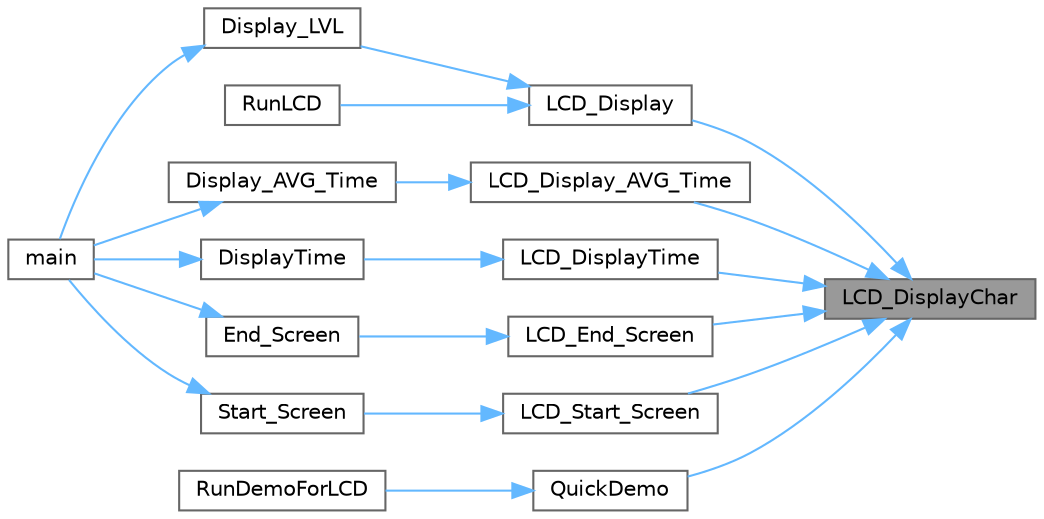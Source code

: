 digraph "LCD_DisplayChar"
{
 // LATEX_PDF_SIZE
  bgcolor="transparent";
  edge [fontname=Helvetica,fontsize=10,labelfontname=Helvetica,labelfontsize=10];
  node [fontname=Helvetica,fontsize=10,shape=box,height=0.2,width=0.4];
  rankdir="RL";
  Node1 [id="Node000001",label="LCD_DisplayChar",height=0.2,width=0.4,color="gray40", fillcolor="grey60", style="filled", fontcolor="black",tooltip=" "];
  Node1 -> Node2 [id="edge1_Node000001_Node000002",dir="back",color="steelblue1",style="solid",tooltip=" "];
  Node2 [id="Node000002",label="LCD_Display",height=0.2,width=0.4,color="grey40", fillcolor="white", style="filled",URL="$_l_c_d___driver_8c.html#a89b24659155f092f9a107f092e115156",tooltip="Displays different levels on the LCD screen based on the input level."];
  Node2 -> Node3 [id="edge2_Node000002_Node000003",dir="back",color="steelblue1",style="solid",tooltip=" "];
  Node3 [id="Node000003",label="Display_LVL",height=0.2,width=0.4,color="grey40", fillcolor="white", style="filled",URL="$_application_code_8c.html#a6c52a647416501b43feac0d988aacc42",tooltip=" "];
  Node3 -> Node4 [id="edge3_Node000003_Node000004",dir="back",color="steelblue1",style="solid",tooltip=" "];
  Node4 [id="Node000004",label="main",height=0.2,width=0.4,color="grey40", fillcolor="white", style="filled",URL="$main_8c.html#a840291bc02cba5474a4cb46a9b9566fe",tooltip="The application entry point."];
  Node2 -> Node5 [id="edge4_Node000002_Node000005",dir="back",color="steelblue1",style="solid",tooltip=" "];
  Node5 [id="Node000005",label="RunLCD",height=0.2,width=0.4,color="grey40", fillcolor="white", style="filled",URL="$_application_code_8c.html#a1af9b3ccc044ed55d6b90dd146241593",tooltip=" "];
  Node1 -> Node6 [id="edge5_Node000001_Node000006",dir="back",color="steelblue1",style="solid",tooltip=" "];
  Node6 [id="Node000006",label="LCD_Display_AVG_Time",height=0.2,width=0.4,color="grey40", fillcolor="white", style="filled",URL="$_l_c_d___driver_8c.html#aab84b0aeea46b42396048a36ba774597",tooltip=" "];
  Node6 -> Node7 [id="edge6_Node000006_Node000007",dir="back",color="steelblue1",style="solid",tooltip=" "];
  Node7 [id="Node000007",label="Display_AVG_Time",height=0.2,width=0.4,color="grey40", fillcolor="white", style="filled",URL="$_application_code_8c.html#a299e6a2575fd71ff8f84ffbdeae1bdb6",tooltip=" "];
  Node7 -> Node4 [id="edge7_Node000007_Node000004",dir="back",color="steelblue1",style="solid",tooltip=" "];
  Node1 -> Node8 [id="edge8_Node000001_Node000008",dir="back",color="steelblue1",style="solid",tooltip=" "];
  Node8 [id="Node000008",label="LCD_DisplayTime",height=0.2,width=0.4,color="grey40", fillcolor="white", style="filled",URL="$_l_c_d___driver_8c.html#a03300d76179594cce5c9b5ae2cc44122",tooltip="Displays the given time in milliseconds on the LCD screen."];
  Node8 -> Node9 [id="edge9_Node000008_Node000009",dir="back",color="steelblue1",style="solid",tooltip=" "];
  Node9 [id="Node000009",label="DisplayTime",height=0.2,width=0.4,color="grey40", fillcolor="white", style="filled",URL="$_application_code_8c.html#a9067b9c4a2dc2cc2d2b151aecfca07fe",tooltip=" "];
  Node9 -> Node4 [id="edge10_Node000009_Node000004",dir="back",color="steelblue1",style="solid",tooltip=" "];
  Node1 -> Node10 [id="edge11_Node000001_Node000010",dir="back",color="steelblue1",style="solid",tooltip=" "];
  Node10 [id="Node000010",label="LCD_End_Screen",height=0.2,width=0.4,color="grey40", fillcolor="white", style="filled",URL="$_l_c_d___driver_8c.html#ad8a53dea3842e2ae908dc37bd386e1c9",tooltip="Displays the end screen with final scores for different levels on the LCD."];
  Node10 -> Node11 [id="edge12_Node000010_Node000011",dir="back",color="steelblue1",style="solid",tooltip=" "];
  Node11 [id="Node000011",label="End_Screen",height=0.2,width=0.4,color="grey40", fillcolor="white", style="filled",URL="$_application_code_8c.html#ae48124a454717691cde65602fd8aa932",tooltip=" "];
  Node11 -> Node4 [id="edge13_Node000011_Node000004",dir="back",color="steelblue1",style="solid",tooltip=" "];
  Node1 -> Node12 [id="edge14_Node000001_Node000012",dir="back",color="steelblue1",style="solid",tooltip=" "];
  Node12 [id="Node000012",label="LCD_Start_Screen",height=0.2,width=0.4,color="grey40", fillcolor="white", style="filled",URL="$_l_c_d___driver_8c.html#a0aa0357067cd4753e06a7fd1e810eb4d",tooltip="Displays the average time in milliseconds on the LCD screen."];
  Node12 -> Node13 [id="edge15_Node000012_Node000013",dir="back",color="steelblue1",style="solid",tooltip=" "];
  Node13 [id="Node000013",label="Start_Screen",height=0.2,width=0.4,color="grey40", fillcolor="white", style="filled",URL="$_application_code_8c.html#aab1b82c1ad409f41e25bb85c37824111",tooltip=" "];
  Node13 -> Node4 [id="edge16_Node000013_Node000004",dir="back",color="steelblue1",style="solid",tooltip=" "];
  Node1 -> Node14 [id="edge17_Node000001_Node000014",dir="back",color="steelblue1",style="solid",tooltip=" "];
  Node14 [id="Node000014",label="QuickDemo",height=0.2,width=0.4,color="grey40", fillcolor="white", style="filled",URL="$_l_c_d___driver_8c.html#a7a4a992b21724427c609e060c649f760",tooltip=" "];
  Node14 -> Node15 [id="edge18_Node000014_Node000015",dir="back",color="steelblue1",style="solid",tooltip=" "];
  Node15 [id="Node000015",label="RunDemoForLCD",height=0.2,width=0.4,color="grey40", fillcolor="white", style="filled",URL="$_application_code_8c.html#a179698db61c394bdbc675b8e9c0a1908",tooltip=" "];
}
